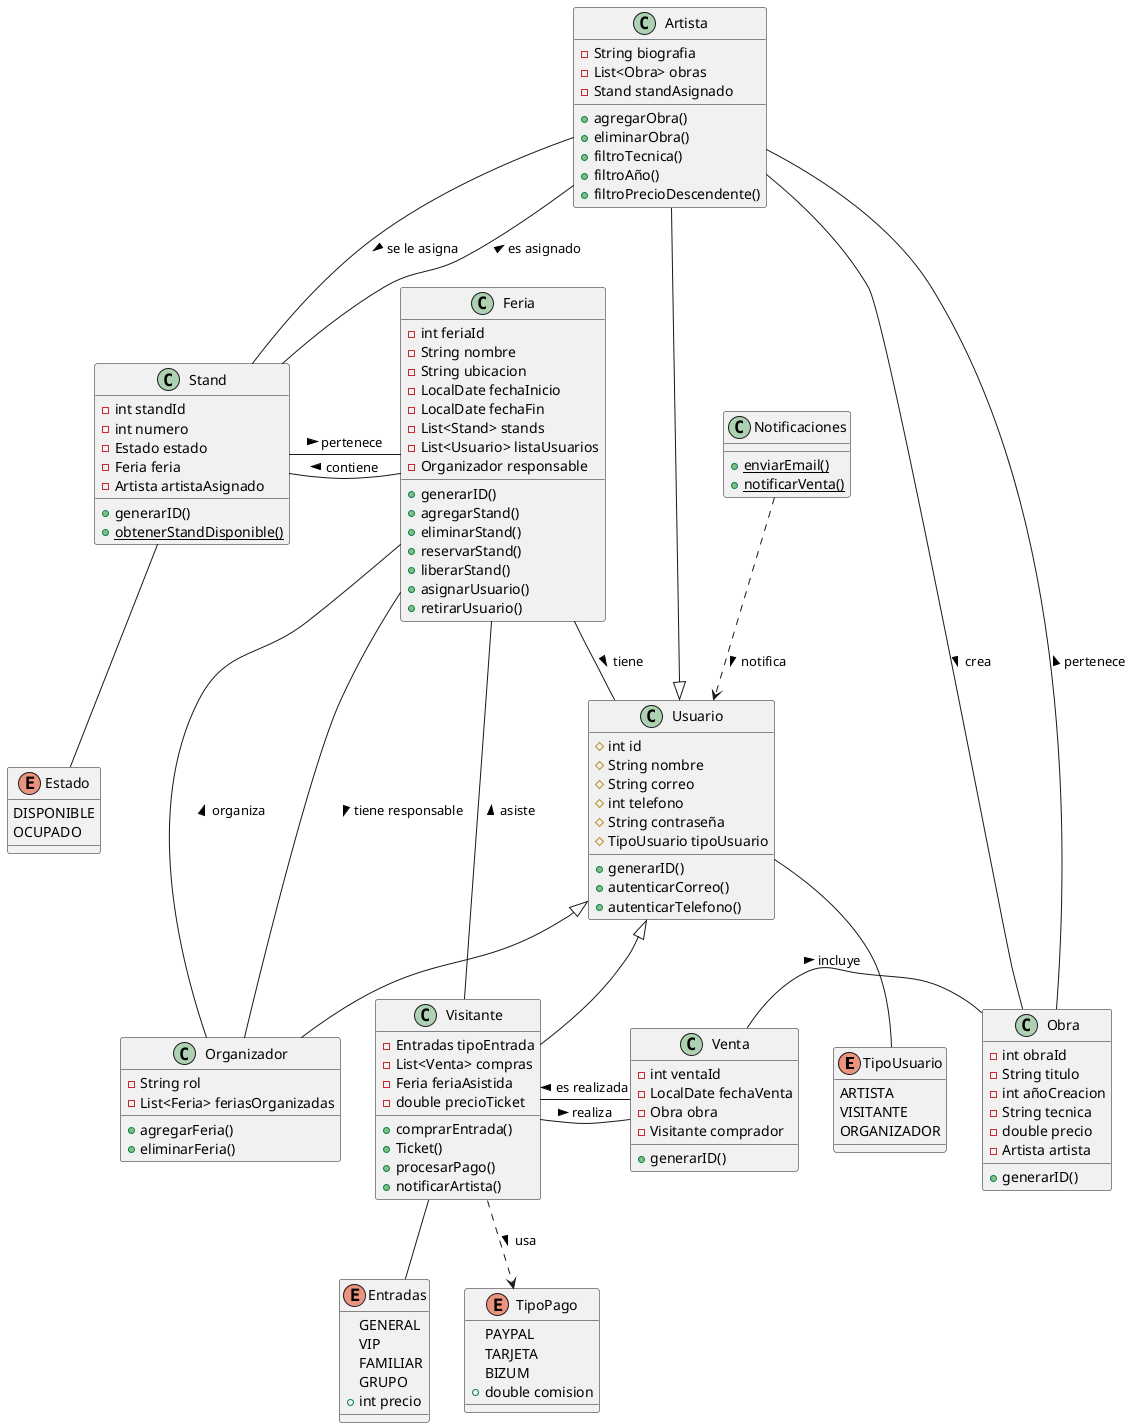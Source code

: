 @startuml
  ' Enumerados
  enum TipoUsuario {
    ARTISTA
    VISITANTE
    ORGANIZADOR
  }

  enum Estado {
    DISPONIBLE
    OCUPADO
  }

  enum Entradas {
    GENERAL
    VIP
    FAMILIAR
    GRUPO
    + int precio
  }

  enum TipoPago {
    PAYPAL
    TARJETA
    BIZUM
    + double comision
  }

  ' Clases principales
  class Usuario {
    # int id
    # String nombre
    # String correo
    # int telefono
    # String contraseña
    # TipoUsuario tipoUsuario
    + generarID()
    + autenticarCorreo()
    + autenticarTelefono()
  }

  class Artista {
    - String biografia
    - List<Obra> obras
    - Stand standAsignado
    + agregarObra()
    + eliminarObra()
    + filtroTecnica()
    + filtroAño()
    + filtroPrecioDescendente()
  }

  class Organizador {
    - String rol
    - List<Feria> feriasOrganizadas
    + agregarFeria()
    + eliminarFeria()
  }

  class Visitante {
    - Entradas tipoEntrada
    - List<Venta> compras
    - Feria feriaAsistida
    - double precioTicket
    + comprarEntrada()
    + Ticket()
    + procesarPago()
    + notificarArtista()
  }

  class Feria {
    - int feriaId
    - String nombre
    - String ubicacion
    - LocalDate fechaInicio
    - LocalDate fechaFin
    - List<Stand> stands
    - List<Usuario> listaUsuarios
    - Organizador responsable
    + generarID()
    + agregarStand()
    + eliminarStand()
    + reservarStand()
    + liberarStand()
    + asignarUsuario()
    + retirarUsuario()
  }

  class Stand {
    - int standId
    - int numero
    - Estado estado
    - Feria feria
    - Artista artistaAsignado
    + generarID()
    + {static} obtenerStandDisponible()
  }

  class Obra {
    - int obraId
    - String titulo
    - int añoCreacion
    - String tecnica
    - double precio
    - Artista artista
    + generarID()
  }

  class Venta {
    - int ventaId
    - LocalDate fechaVenta
    - Obra obra
    - Visitante comprador
    + generarID()
  }

  class Notificaciones {
    + {static} enviarEmail()
    + {static} notificarVenta()
  }

  ' Relaciones de herencia
  Usuario <|-- Artista
  Usuario <|-- Organizador
  Usuario <|-- Visitante

  ' Asociaciones
  Usuario -- TipoUsuario

  Artista -- Obra : crea >
  Artista -- Stand : se le asigna >

  Organizador -- Feria : organiza >

  Visitante -- Entradas
  Visitante -- Venta : realiza >
  Visitante - Feria : asiste >
  Visitante ..> TipoPago : usa >

  Feria -- Stand : contiene >
  Feria -- Usuario : tiene >
  Feria - Organizador : tiene responsable >

  Stand -- Estado
  Stand - Feria : pertenece >
  Stand -- Artista : es asignado >

  Obra - Artista : pertenece >

  Venta - Obra : incluye >
  Venta - Visitante : es realizada >

  Notificaciones ..> Usuario : notifica >

  @enduml